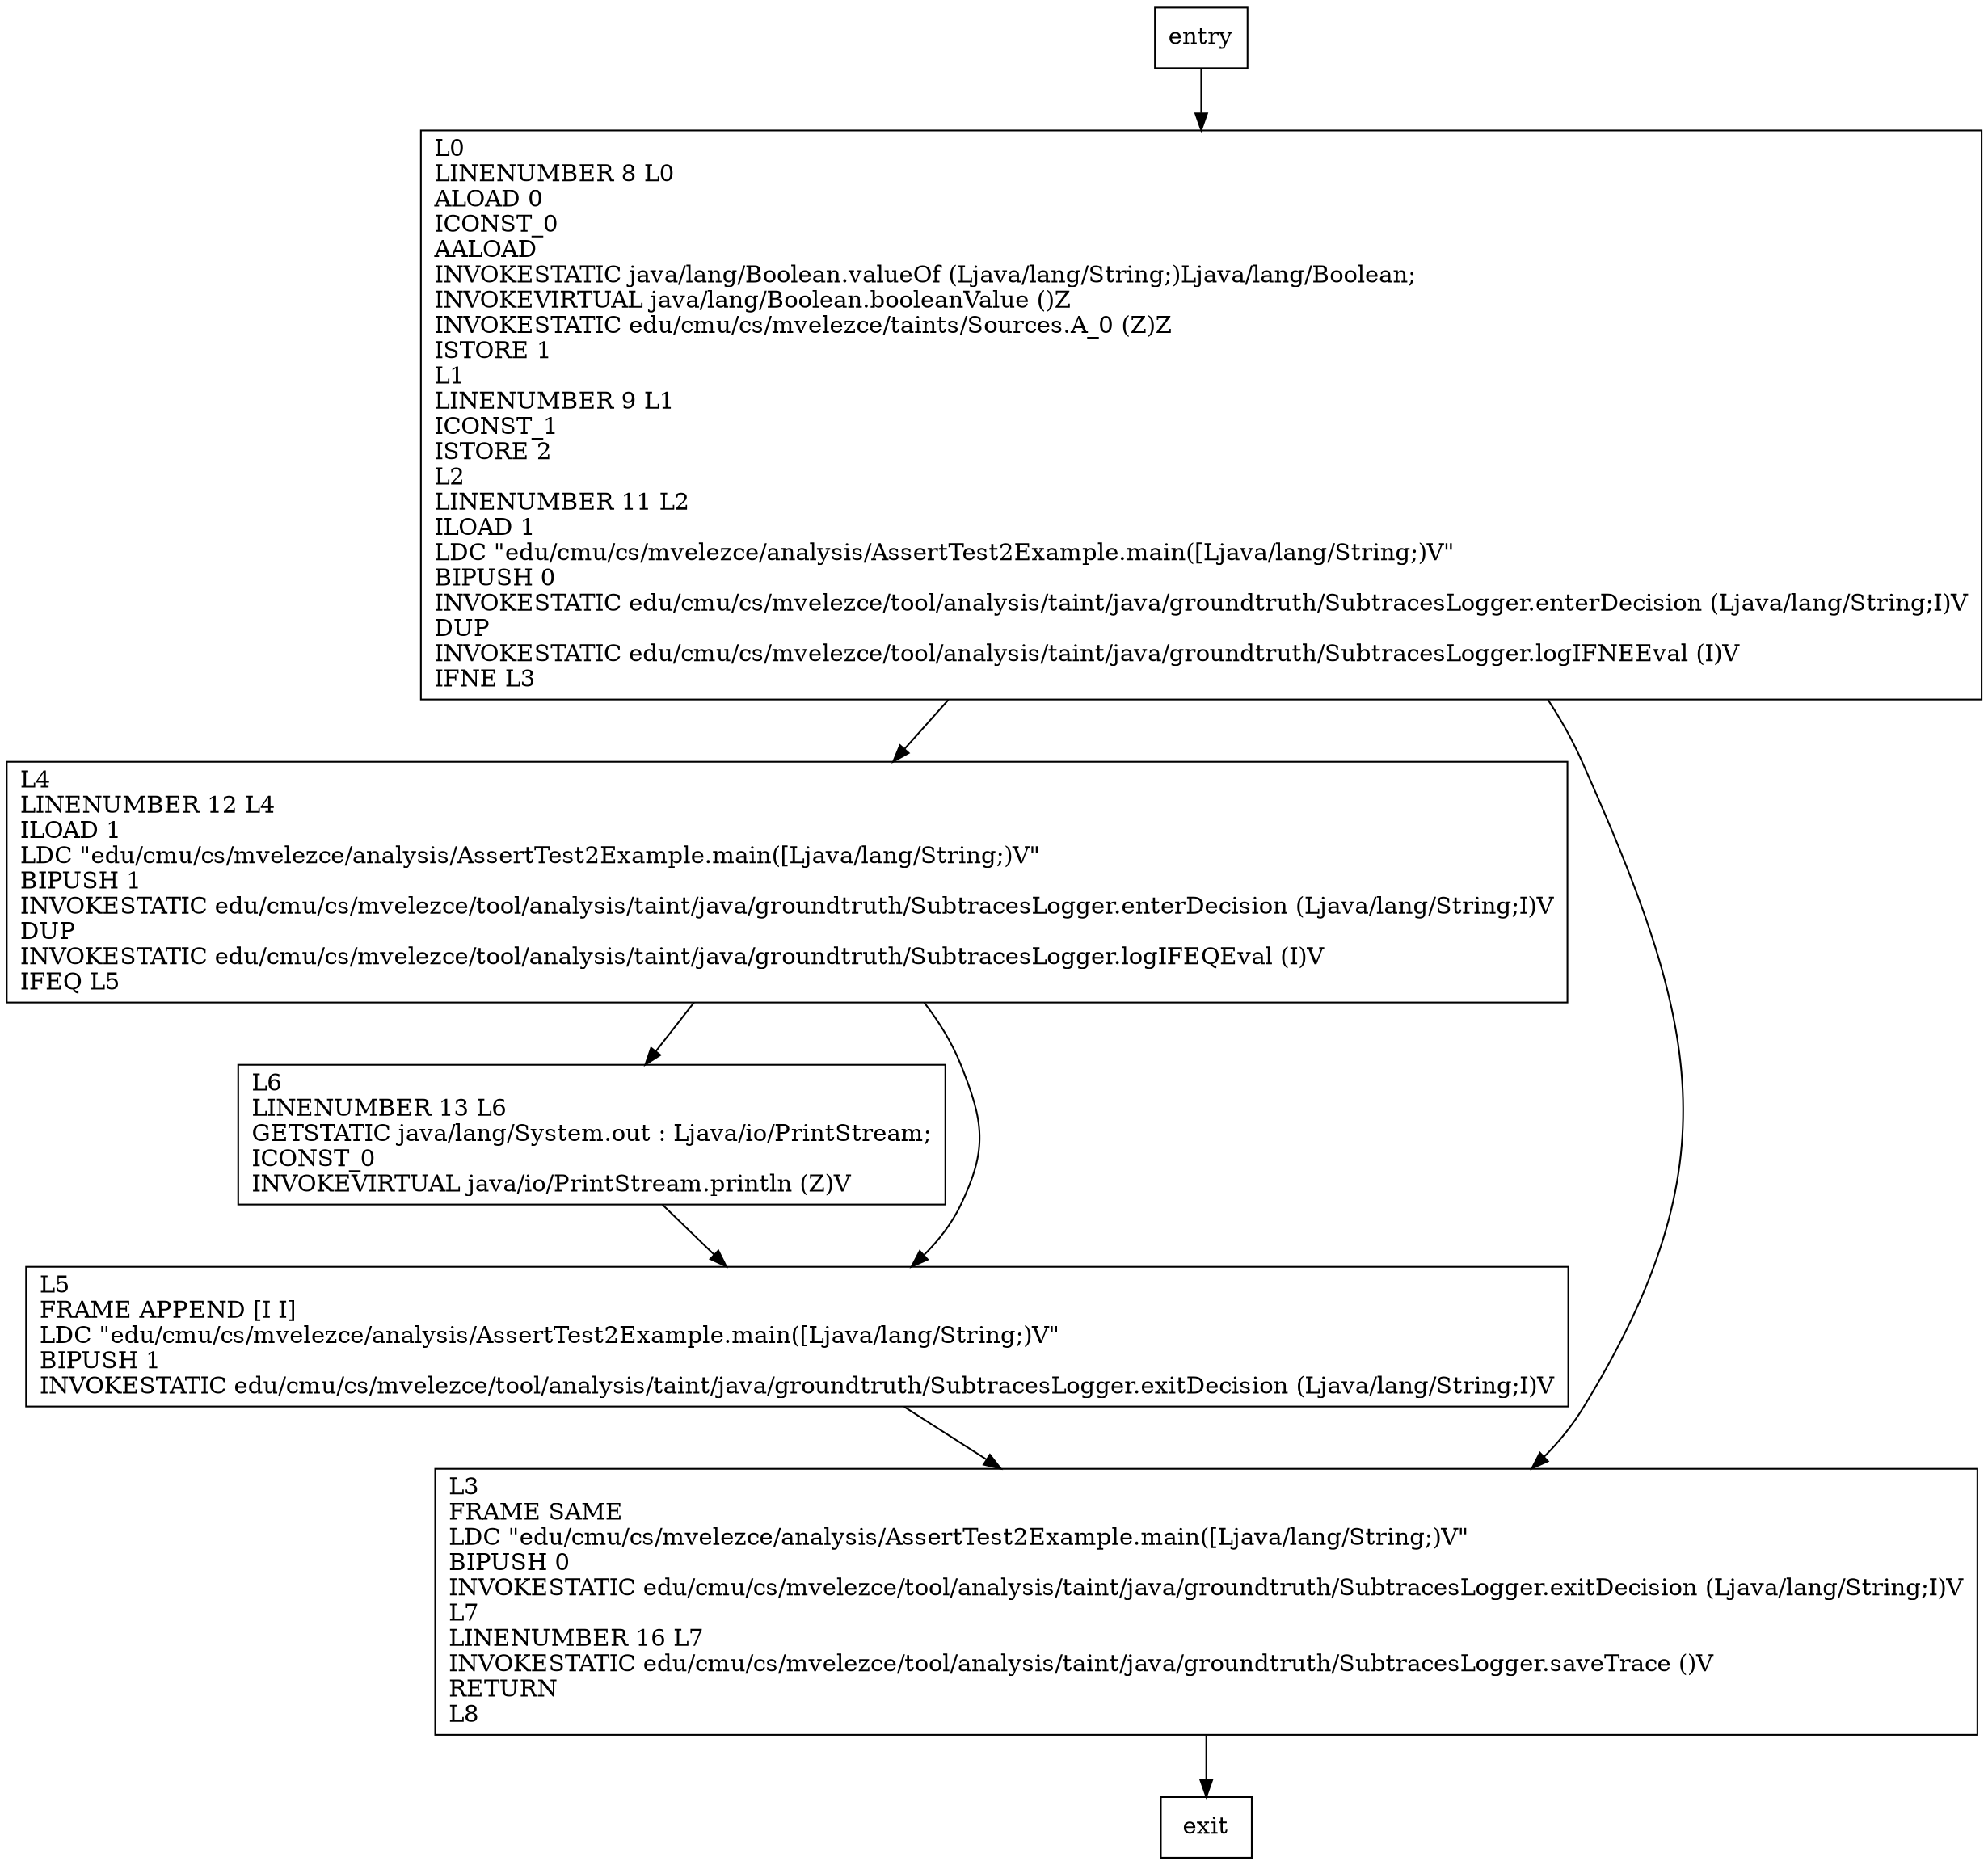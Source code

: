 digraph main {
node [shape=record];
2136034814 [label="L6\lLINENUMBER 13 L6\lGETSTATIC java/lang/System.out : Ljava/io/PrintStream;\lICONST_0\lINVOKEVIRTUAL java/io/PrintStream.println (Z)V\l"];
836128015 [label="L0\lLINENUMBER 8 L0\lALOAD 0\lICONST_0\lAALOAD\lINVOKESTATIC java/lang/Boolean.valueOf (Ljava/lang/String;)Ljava/lang/Boolean;\lINVOKEVIRTUAL java/lang/Boolean.booleanValue ()Z\lINVOKESTATIC edu/cmu/cs/mvelezce/taints/Sources.A_0 (Z)Z\lISTORE 1\lL1\lLINENUMBER 9 L1\lICONST_1\lISTORE 2\lL2\lLINENUMBER 11 L2\lILOAD 1\lLDC \"edu/cmu/cs/mvelezce/analysis/AssertTest2Example.main([Ljava/lang/String;)V\"\lBIPUSH 0\lINVOKESTATIC edu/cmu/cs/mvelezce/tool/analysis/taint/java/groundtruth/SubtracesLogger.enterDecision (Ljava/lang/String;I)V\lDUP\lINVOKESTATIC edu/cmu/cs/mvelezce/tool/analysis/taint/java/groundtruth/SubtracesLogger.logIFNEEval (I)V\lIFNE L3\l"];
1207644362 [label="L4\lLINENUMBER 12 L4\lILOAD 1\lLDC \"edu/cmu/cs/mvelezce/analysis/AssertTest2Example.main([Ljava/lang/String;)V\"\lBIPUSH 1\lINVOKESTATIC edu/cmu/cs/mvelezce/tool/analysis/taint/java/groundtruth/SubtracesLogger.enterDecision (Ljava/lang/String;I)V\lDUP\lINVOKESTATIC edu/cmu/cs/mvelezce/tool/analysis/taint/java/groundtruth/SubtracesLogger.logIFEQEval (I)V\lIFEQ L5\l"];
1813403937 [label="L3\lFRAME SAME\lLDC \"edu/cmu/cs/mvelezce/analysis/AssertTest2Example.main([Ljava/lang/String;)V\"\lBIPUSH 0\lINVOKESTATIC edu/cmu/cs/mvelezce/tool/analysis/taint/java/groundtruth/SubtracesLogger.exitDecision (Ljava/lang/String;I)V\lL7\lLINENUMBER 16 L7\lINVOKESTATIC edu/cmu/cs/mvelezce/tool/analysis/taint/java/groundtruth/SubtracesLogger.saveTrace ()V\lRETURN\lL8\l"];
2095896921 [label="L5\lFRAME APPEND [I I]\lLDC \"edu/cmu/cs/mvelezce/analysis/AssertTest2Example.main([Ljava/lang/String;)V\"\lBIPUSH 1\lINVOKESTATIC edu/cmu/cs/mvelezce/tool/analysis/taint/java/groundtruth/SubtracesLogger.exitDecision (Ljava/lang/String;I)V\l"];
entry;
exit;
entry -> 836128015;
2136034814 -> 2095896921;
836128015 -> 1207644362;
836128015 -> 1813403937;
1207644362 -> 2136034814;
1207644362 -> 2095896921;
1813403937 -> exit;
2095896921 -> 1813403937;
}
